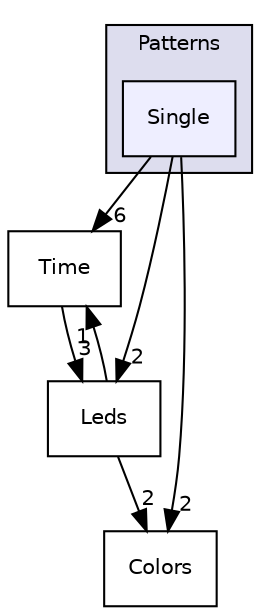 digraph "VortexEngine/src/Patterns/Single" {
  bgcolor=transparent;
  compound=true
  node [ fontsize="10", fontname="Helvetica"];
  edge [ labelfontsize="10", labelfontname="Helvetica"];
  subgraph clusterdir_d3731d706719beb3d6001df5dcff2644 {
    graph [ bgcolor="#ddddee", pencolor="black", label="Patterns" fontname="Helvetica", fontsize="10", URL="dir_d3731d706719beb3d6001df5dcff2644.html"]
  dir_938e62fdb5540a46e6e0c12f6b77804d [shape=box, label="Single", style="filled", fillcolor="#eeeeff", pencolor="black", URL="dir_938e62fdb5540a46e6e0c12f6b77804d.html"];
  }
  dir_63ce3ba067bdf35a8f7c780ac03d51a3 [shape=box label="Time" URL="dir_63ce3ba067bdf35a8f7c780ac03d51a3.html"];
  dir_60d51ee7315d72413f26211ac43a217e [shape=box label="Leds" URL="dir_60d51ee7315d72413f26211ac43a217e.html"];
  dir_ce91f970b513fb5ff406625265505b14 [shape=box label="Colors" URL="dir_ce91f970b513fb5ff406625265505b14.html"];
  dir_63ce3ba067bdf35a8f7c780ac03d51a3->dir_60d51ee7315d72413f26211ac43a217e [headlabel="3", labeldistance=1.5 headhref="dir_000017_000004.html"];
  dir_60d51ee7315d72413f26211ac43a217e->dir_63ce3ba067bdf35a8f7c780ac03d51a3 [headlabel="1", labeldistance=1.5 headhref="dir_000004_000017.html"];
  dir_60d51ee7315d72413f26211ac43a217e->dir_ce91f970b513fb5ff406625265505b14 [headlabel="2", labeldistance=1.5 headhref="dir_000004_000003.html"];
  dir_938e62fdb5540a46e6e0c12f6b77804d->dir_63ce3ba067bdf35a8f7c780ac03d51a3 [headlabel="6", labeldistance=1.5 headhref="dir_000013_000017.html"];
  dir_938e62fdb5540a46e6e0c12f6b77804d->dir_60d51ee7315d72413f26211ac43a217e [headlabel="2", labeldistance=1.5 headhref="dir_000013_000004.html"];
  dir_938e62fdb5540a46e6e0c12f6b77804d->dir_ce91f970b513fb5ff406625265505b14 [headlabel="2", labeldistance=1.5 headhref="dir_000013_000003.html"];
}

